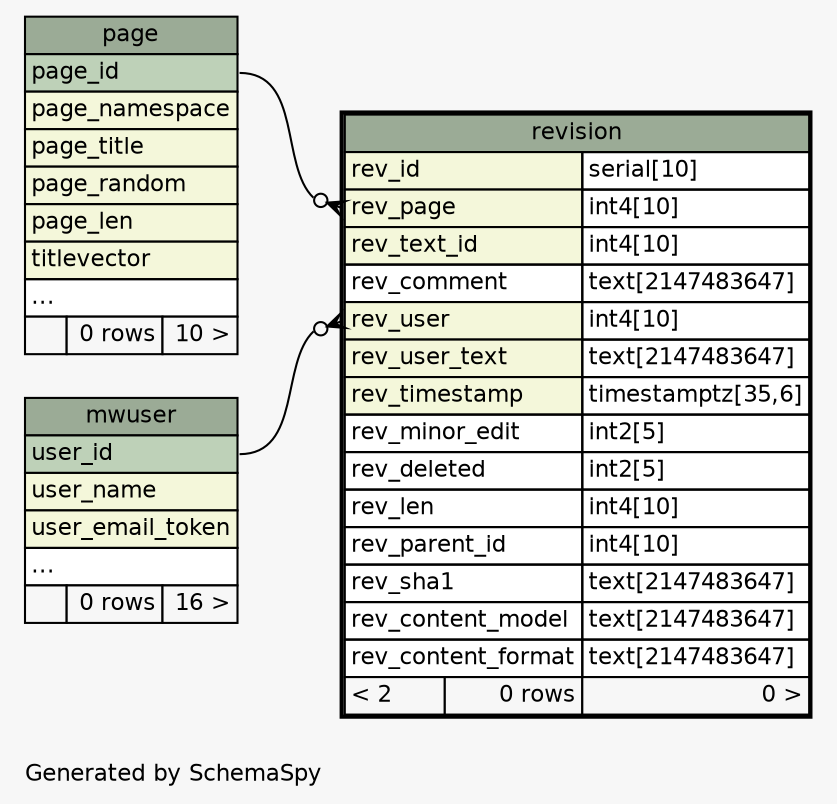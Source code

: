 // dot 2.38.0 on Linux 3.14.35-28.38.amzn1.x86_64
// SchemaSpy rev Unknown
digraph "oneDegreeRelationshipsDiagram" {
  graph [
    rankdir="RL"
    bgcolor="#f7f7f7"
    label="\nGenerated by SchemaSpy"
    labeljust="l"
    nodesep="0.18"
    ranksep="0.46"
    fontname="Helvetica"
    fontsize="11"
  ];
  node [
    fontname="Helvetica"
    fontsize="11"
    shape="plaintext"
  ];
  edge [
    arrowsize="0.8"
  ];
  "revision":"rev_page":w -> "page":"page_id":e [arrowhead=none dir=back arrowtail=crowodot];
  "revision":"rev_user":w -> "mwuser":"user_id":e [arrowhead=none dir=back arrowtail=crowodot];
  "mwuser" [
    label=<
    <TABLE BORDER="0" CELLBORDER="1" CELLSPACING="0" BGCOLOR="#ffffff">
      <TR><TD COLSPAN="3" BGCOLOR="#9bab96" ALIGN="CENTER">mwuser</TD></TR>
      <TR><TD PORT="user_id" COLSPAN="3" BGCOLOR="#bed1b8" ALIGN="LEFT">user_id</TD></TR>
      <TR><TD PORT="user_name" COLSPAN="3" BGCOLOR="#f4f7da" ALIGN="LEFT">user_name</TD></TR>
      <TR><TD PORT="user_email_token" COLSPAN="3" BGCOLOR="#f4f7da" ALIGN="LEFT">user_email_token</TD></TR>
      <TR><TD PORT="elipses" COLSPAN="3" ALIGN="LEFT">...</TD></TR>
      <TR><TD ALIGN="LEFT" BGCOLOR="#f7f7f7">  </TD><TD ALIGN="RIGHT" BGCOLOR="#f7f7f7">0 rows</TD><TD ALIGN="RIGHT" BGCOLOR="#f7f7f7">16 &gt;</TD></TR>
    </TABLE>>
    URL="mwuser.html"
    tooltip="mwuser"
  ];
  "page" [
    label=<
    <TABLE BORDER="0" CELLBORDER="1" CELLSPACING="0" BGCOLOR="#ffffff">
      <TR><TD COLSPAN="3" BGCOLOR="#9bab96" ALIGN="CENTER">page</TD></TR>
      <TR><TD PORT="page_id" COLSPAN="3" BGCOLOR="#bed1b8" ALIGN="LEFT">page_id</TD></TR>
      <TR><TD PORT="page_namespace" COLSPAN="3" BGCOLOR="#f4f7da" ALIGN="LEFT">page_namespace</TD></TR>
      <TR><TD PORT="page_title" COLSPAN="3" BGCOLOR="#f4f7da" ALIGN="LEFT">page_title</TD></TR>
      <TR><TD PORT="page_random" COLSPAN="3" BGCOLOR="#f4f7da" ALIGN="LEFT">page_random</TD></TR>
      <TR><TD PORT="page_len" COLSPAN="3" BGCOLOR="#f4f7da" ALIGN="LEFT">page_len</TD></TR>
      <TR><TD PORT="titlevector" COLSPAN="3" BGCOLOR="#f4f7da" ALIGN="LEFT">titlevector</TD></TR>
      <TR><TD PORT="elipses" COLSPAN="3" ALIGN="LEFT">...</TD></TR>
      <TR><TD ALIGN="LEFT" BGCOLOR="#f7f7f7">  </TD><TD ALIGN="RIGHT" BGCOLOR="#f7f7f7">0 rows</TD><TD ALIGN="RIGHT" BGCOLOR="#f7f7f7">10 &gt;</TD></TR>
    </TABLE>>
    URL="page.html"
    tooltip="page"
  ];
  "revision" [
    label=<
    <TABLE BORDER="2" CELLBORDER="1" CELLSPACING="0" BGCOLOR="#ffffff">
      <TR><TD COLSPAN="3" BGCOLOR="#9bab96" ALIGN="CENTER">revision</TD></TR>
      <TR><TD PORT="rev_id" COLSPAN="2" BGCOLOR="#f4f7da" ALIGN="LEFT">rev_id</TD><TD PORT="rev_id.type" ALIGN="LEFT">serial[10]</TD></TR>
      <TR><TD PORT="rev_page" COLSPAN="2" BGCOLOR="#f4f7da" ALIGN="LEFT">rev_page</TD><TD PORT="rev_page.type" ALIGN="LEFT">int4[10]</TD></TR>
      <TR><TD PORT="rev_text_id" COLSPAN="2" BGCOLOR="#f4f7da" ALIGN="LEFT">rev_text_id</TD><TD PORT="rev_text_id.type" ALIGN="LEFT">int4[10]</TD></TR>
      <TR><TD PORT="rev_comment" COLSPAN="2" ALIGN="LEFT">rev_comment</TD><TD PORT="rev_comment.type" ALIGN="LEFT">text[2147483647]</TD></TR>
      <TR><TD PORT="rev_user" COLSPAN="2" BGCOLOR="#f4f7da" ALIGN="LEFT">rev_user</TD><TD PORT="rev_user.type" ALIGN="LEFT">int4[10]</TD></TR>
      <TR><TD PORT="rev_user_text" COLSPAN="2" BGCOLOR="#f4f7da" ALIGN="LEFT">rev_user_text</TD><TD PORT="rev_user_text.type" ALIGN="LEFT">text[2147483647]</TD></TR>
      <TR><TD PORT="rev_timestamp" COLSPAN="2" BGCOLOR="#f4f7da" ALIGN="LEFT">rev_timestamp</TD><TD PORT="rev_timestamp.type" ALIGN="LEFT">timestamptz[35,6]</TD></TR>
      <TR><TD PORT="rev_minor_edit" COLSPAN="2" ALIGN="LEFT">rev_minor_edit</TD><TD PORT="rev_minor_edit.type" ALIGN="LEFT">int2[5]</TD></TR>
      <TR><TD PORT="rev_deleted" COLSPAN="2" ALIGN="LEFT">rev_deleted</TD><TD PORT="rev_deleted.type" ALIGN="LEFT">int2[5]</TD></TR>
      <TR><TD PORT="rev_len" COLSPAN="2" ALIGN="LEFT">rev_len</TD><TD PORT="rev_len.type" ALIGN="LEFT">int4[10]</TD></TR>
      <TR><TD PORT="rev_parent_id" COLSPAN="2" ALIGN="LEFT">rev_parent_id</TD><TD PORT="rev_parent_id.type" ALIGN="LEFT">int4[10]</TD></TR>
      <TR><TD PORT="rev_sha1" COLSPAN="2" ALIGN="LEFT">rev_sha1</TD><TD PORT="rev_sha1.type" ALIGN="LEFT">text[2147483647]</TD></TR>
      <TR><TD PORT="rev_content_model" COLSPAN="2" ALIGN="LEFT">rev_content_model</TD><TD PORT="rev_content_model.type" ALIGN="LEFT">text[2147483647]</TD></TR>
      <TR><TD PORT="rev_content_format" COLSPAN="2" ALIGN="LEFT">rev_content_format</TD><TD PORT="rev_content_format.type" ALIGN="LEFT">text[2147483647]</TD></TR>
      <TR><TD ALIGN="LEFT" BGCOLOR="#f7f7f7">&lt; 2</TD><TD ALIGN="RIGHT" BGCOLOR="#f7f7f7">0 rows</TD><TD ALIGN="RIGHT" BGCOLOR="#f7f7f7">0 &gt;</TD></TR>
    </TABLE>>
    URL="revision.html"
    tooltip="revision"
  ];
}
